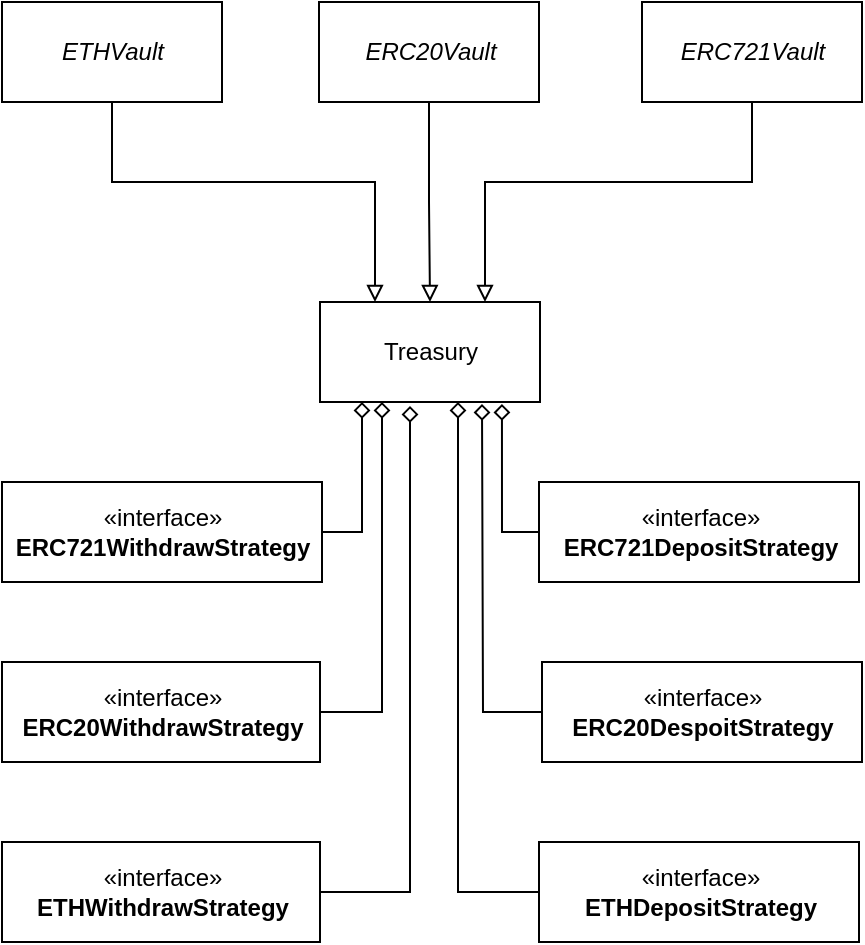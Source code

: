 <mxfile version="15.2.7" type="github">
  <diagram id="C5RBs43oDa-KdzZeNtuy" name="Page-1">
    <mxGraphModel dx="493" dy="310" grid="1" gridSize="10" guides="1" tooltips="1" connect="1" arrows="1" fold="1" page="1" pageScale="1" pageWidth="827" pageHeight="1169" math="0" shadow="0">
      <root>
        <mxCell id="WIyWlLk6GJQsqaUBKTNV-0" />
        <mxCell id="WIyWlLk6GJQsqaUBKTNV-1" parent="WIyWlLk6GJQsqaUBKTNV-0" />
        <mxCell id="1sZv5OhQjklSvzK0Cqbl-0" value="Treasury" style="html=1;" vertex="1" parent="WIyWlLk6GJQsqaUBKTNV-1">
          <mxGeometry x="359" y="310" width="110" height="50" as="geometry" />
        </mxCell>
        <mxCell id="1sZv5OhQjklSvzK0Cqbl-12" style="edgeStyle=orthogonalEdgeStyle;rounded=0;orthogonalLoop=1;jettySize=auto;html=1;endArrow=diamond;endFill=0;strokeWidth=1;" edge="1" parent="WIyWlLk6GJQsqaUBKTNV-1" source="1sZv5OhQjklSvzK0Cqbl-1">
          <mxGeometry relative="1" as="geometry">
            <mxPoint x="428" y="360" as="targetPoint" />
            <Array as="points">
              <mxPoint x="428" y="605" />
            </Array>
          </mxGeometry>
        </mxCell>
        <mxCell id="1sZv5OhQjklSvzK0Cqbl-1" value="«interface»&lt;br&gt;&lt;b&gt;ETHDepositStrategy&lt;/b&gt;" style="html=1;" vertex="1" parent="WIyWlLk6GJQsqaUBKTNV-1">
          <mxGeometry x="468.5" y="580" width="160" height="50" as="geometry" />
        </mxCell>
        <mxCell id="1sZv5OhQjklSvzK0Cqbl-16" style="edgeStyle=orthogonalEdgeStyle;rounded=0;orthogonalLoop=1;jettySize=auto;html=1;endArrow=diamond;endFill=0;strokeWidth=1;" edge="1" parent="WIyWlLk6GJQsqaUBKTNV-1" source="1sZv5OhQjklSvzK0Cqbl-2">
          <mxGeometry relative="1" as="geometry">
            <mxPoint x="440" y="361" as="targetPoint" />
          </mxGeometry>
        </mxCell>
        <mxCell id="1sZv5OhQjklSvzK0Cqbl-2" value="«interface»&lt;br&gt;&lt;b&gt;ERC20DespoitStrategy&lt;/b&gt;" style="html=1;" vertex="1" parent="WIyWlLk6GJQsqaUBKTNV-1">
          <mxGeometry x="470" y="490" width="160" height="50" as="geometry" />
        </mxCell>
        <mxCell id="1sZv5OhQjklSvzK0Cqbl-14" style="edgeStyle=orthogonalEdgeStyle;rounded=0;orthogonalLoop=1;jettySize=auto;html=1;entryX=0.827;entryY=1.02;entryDx=0;entryDy=0;entryPerimeter=0;endArrow=diamond;endFill=0;strokeWidth=1;exitX=0;exitY=0.5;exitDx=0;exitDy=0;" edge="1" parent="WIyWlLk6GJQsqaUBKTNV-1" source="1sZv5OhQjklSvzK0Cqbl-3" target="1sZv5OhQjklSvzK0Cqbl-0">
          <mxGeometry relative="1" as="geometry">
            <Array as="points">
              <mxPoint x="450" y="425" />
            </Array>
          </mxGeometry>
        </mxCell>
        <mxCell id="1sZv5OhQjklSvzK0Cqbl-3" value="«interface»&lt;br&gt;&lt;b&gt;ERC721DepositStrategy&lt;/b&gt;" style="html=1;" vertex="1" parent="WIyWlLk6GJQsqaUBKTNV-1">
          <mxGeometry x="468.5" y="400" width="160" height="50" as="geometry" />
        </mxCell>
        <mxCell id="1sZv5OhQjklSvzK0Cqbl-9" style="edgeStyle=orthogonalEdgeStyle;rounded=0;orthogonalLoop=1;jettySize=auto;html=1;entryX=0.25;entryY=0;entryDx=0;entryDy=0;endArrow=block;endFill=0;strokeWidth=1;" edge="1" parent="WIyWlLk6GJQsqaUBKTNV-1" source="1sZv5OhQjklSvzK0Cqbl-4" target="1sZv5OhQjklSvzK0Cqbl-0">
          <mxGeometry relative="1" as="geometry">
            <Array as="points">
              <mxPoint x="255" y="250" />
              <mxPoint x="387" y="250" />
            </Array>
          </mxGeometry>
        </mxCell>
        <mxCell id="1sZv5OhQjklSvzK0Cqbl-4" value="&lt;i&gt;ETHVault&lt;/i&gt;" style="html=1;" vertex="1" parent="WIyWlLk6GJQsqaUBKTNV-1">
          <mxGeometry x="200" y="160" width="110" height="50" as="geometry" />
        </mxCell>
        <mxCell id="1sZv5OhQjklSvzK0Cqbl-8" style="edgeStyle=orthogonalEdgeStyle;rounded=0;orthogonalLoop=1;jettySize=auto;html=1;endArrow=block;endFill=0;" edge="1" parent="WIyWlLk6GJQsqaUBKTNV-1" source="1sZv5OhQjklSvzK0Cqbl-5" target="1sZv5OhQjklSvzK0Cqbl-0">
          <mxGeometry relative="1" as="geometry" />
        </mxCell>
        <mxCell id="1sZv5OhQjklSvzK0Cqbl-5" value="&lt;i&gt;ERC20Vault&lt;/i&gt;" style="html=1;" vertex="1" parent="WIyWlLk6GJQsqaUBKTNV-1">
          <mxGeometry x="358.5" y="160" width="110" height="50" as="geometry" />
        </mxCell>
        <mxCell id="1sZv5OhQjklSvzK0Cqbl-11" style="edgeStyle=orthogonalEdgeStyle;rounded=0;orthogonalLoop=1;jettySize=auto;html=1;entryX=0.75;entryY=0;entryDx=0;entryDy=0;endArrow=block;endFill=0;strokeWidth=1;" edge="1" parent="WIyWlLk6GJQsqaUBKTNV-1" source="1sZv5OhQjklSvzK0Cqbl-6" target="1sZv5OhQjklSvzK0Cqbl-0">
          <mxGeometry relative="1" as="geometry">
            <Array as="points">
              <mxPoint x="575" y="250" />
              <mxPoint x="442" y="250" />
            </Array>
          </mxGeometry>
        </mxCell>
        <mxCell id="1sZv5OhQjklSvzK0Cqbl-6" value="&lt;i&gt;ERC721Vault&lt;/i&gt;" style="html=1;" vertex="1" parent="WIyWlLk6GJQsqaUBKTNV-1">
          <mxGeometry x="520" y="160" width="110" height="50" as="geometry" />
        </mxCell>
        <mxCell id="1sZv5OhQjklSvzK0Cqbl-20" style="edgeStyle=orthogonalEdgeStyle;rounded=0;orthogonalLoop=1;jettySize=auto;html=1;endArrow=diamond;endFill=0;strokeWidth=1;" edge="1" parent="WIyWlLk6GJQsqaUBKTNV-1" source="1sZv5OhQjklSvzK0Cqbl-17" target="1sZv5OhQjklSvzK0Cqbl-0">
          <mxGeometry relative="1" as="geometry">
            <Array as="points">
              <mxPoint x="380" y="425" />
            </Array>
          </mxGeometry>
        </mxCell>
        <mxCell id="1sZv5OhQjklSvzK0Cqbl-17" value="«interface»&lt;br&gt;&lt;b&gt;ERC721WithdrawStrategy&lt;/b&gt;" style="html=1;" vertex="1" parent="WIyWlLk6GJQsqaUBKTNV-1">
          <mxGeometry x="200" y="400" width="160" height="50" as="geometry" />
        </mxCell>
        <mxCell id="1sZv5OhQjklSvzK0Cqbl-21" style="edgeStyle=orthogonalEdgeStyle;rounded=0;orthogonalLoop=1;jettySize=auto;html=1;endArrow=diamond;endFill=0;strokeWidth=1;" edge="1" parent="WIyWlLk6GJQsqaUBKTNV-1" source="1sZv5OhQjklSvzK0Cqbl-18" target="1sZv5OhQjklSvzK0Cqbl-0">
          <mxGeometry relative="1" as="geometry">
            <mxPoint x="390" y="370" as="targetPoint" />
            <Array as="points">
              <mxPoint x="390" y="515" />
            </Array>
          </mxGeometry>
        </mxCell>
        <mxCell id="1sZv5OhQjklSvzK0Cqbl-18" value="«interface»&lt;br&gt;&lt;b&gt;ERC20WithdrawStrategy&lt;/b&gt;" style="html=1;" vertex="1" parent="WIyWlLk6GJQsqaUBKTNV-1">
          <mxGeometry x="200" y="490" width="159" height="50" as="geometry" />
        </mxCell>
        <mxCell id="1sZv5OhQjklSvzK0Cqbl-23" style="edgeStyle=orthogonalEdgeStyle;rounded=0;orthogonalLoop=1;jettySize=auto;html=1;endArrow=diamond;endFill=0;strokeWidth=1;" edge="1" parent="WIyWlLk6GJQsqaUBKTNV-1" source="1sZv5OhQjklSvzK0Cqbl-19">
          <mxGeometry relative="1" as="geometry">
            <mxPoint x="404" y="362" as="targetPoint" />
            <Array as="points">
              <mxPoint x="404" y="605" />
            </Array>
          </mxGeometry>
        </mxCell>
        <mxCell id="1sZv5OhQjklSvzK0Cqbl-19" value="«interface»&lt;br&gt;&lt;b&gt;ETHWithdrawStrategy&lt;/b&gt;" style="html=1;" vertex="1" parent="WIyWlLk6GJQsqaUBKTNV-1">
          <mxGeometry x="200" y="580" width="159" height="50" as="geometry" />
        </mxCell>
      </root>
    </mxGraphModel>
  </diagram>
</mxfile>

